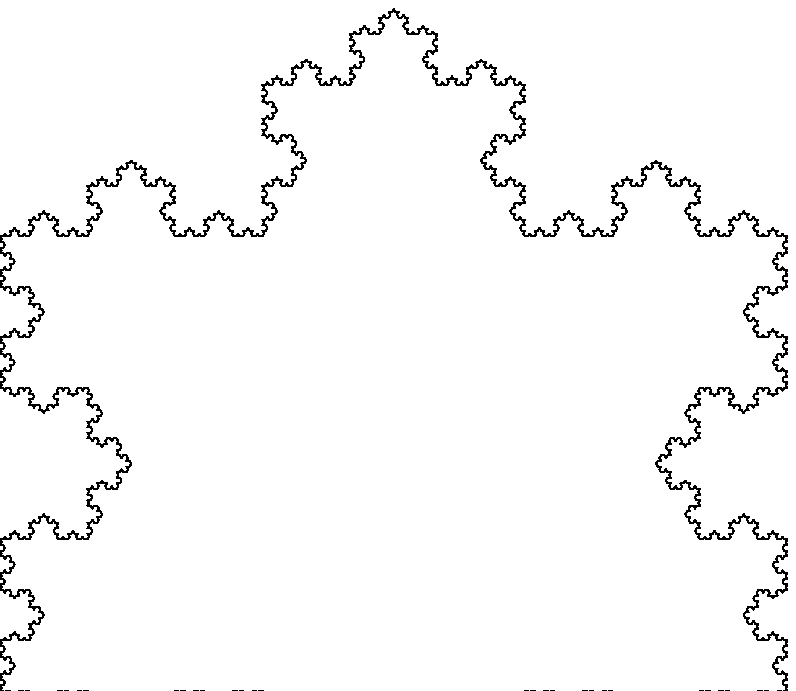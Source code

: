 % recursives.mp
% L. Nobre G.
% 2011

prologues := 1;

% coded by Martin Geisler %%%%%%%%%%%%%%%%%%%%%%%%%%%%%%%%%%%%%%
def koch(expr a, b, n) =
  begingroup
    if n = 0:
      draw a--b;
    else:
      koch(a, 1/3[a,b], n-1);
      koch(1/3[a,b], 2/3[a,b] rotatedabout(1/3[a,b], 60), n-1);
      koch(2/3[a,b] rotatedabout(1/3[a,b], 60), 2/3[a,b], n-1);
      koch(2/3[a,b], b, n-1);
    fi
  endgroup
enddef;
%%%%%%%%%%%%%%%%%%%%%%%%%%%%%%%%%%%%%%%%%%%%%%%%%%%%%%%%%%%%%%%%

def kochl(expr a, b, n) =
  begingroup
    if n = 0:
      draw a--b;
    else:
      kochl(a, 3/10[a,b], n-1);
      kochl(3/10[a,b], 3/5[a,b] rotatedabout(3/10[a,b], 48.19), n-1);
      kochl(3/5[a,b] rotatedabout(3/10[a,b], 48.19), 7/10[a,b], n-1);
      kochl(7/10[a,b], b, n-1);
    fi
  endgroup
enddef;

beginfig(1);
  numeric u, N;
  u = 10cm;
  N = 5;
  pair a, b, c;
  a = origin;
  b = 0.5*u*(1,sqrt(3));
  c = (u,0);
  koch( a, b, N );
  koch( b, c, N );
  koch( c, a, N );
endfig;

beginfig(2);
  numeric u, N;
  u = 10cm;
  N = 4;
  pair a, b, c;
  a = origin;
  b = 0.5*u*(1,sqrt(3));
  c = (u,0);
  kochl( a, c, N );
  kochl( c, b, N );
  kochl( b, a, N );
endfig;

% from Syracuse
beginfig(3);
  z4 = (u,0);
  z1 = 1/3[origin,z4];
  z3 = 2/3[origin,z4] ;
  z2 - z1 = (z3 - z1) rotated 60 ;
  z4 - origin = (z5 - origin) rotated 60 ;
  def next(expr p) =
    (p scaled 1/3)--(p scaled 1/3 rotated 60 shifted z1)
      --(p scaled 1/3 rotated -60 shifted z2)--(p scaled 1/3 shifted z3)
  enddef;
  path et;
  et = origin{dir(-20)}..{dir(20)}z4;
  for i = 1 upto 3:
    et := next(et) ;
  endfor
  draw et--(et rotated -120 shifted z4)--(et rotated 120 shifted z5);
endfig ;

end.
